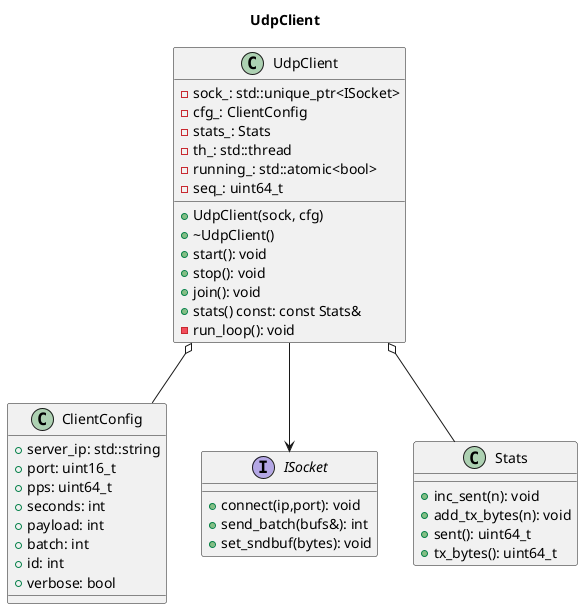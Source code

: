 @startuml
title UdpClient
class UdpClient {
  - sock_: std::unique_ptr<ISocket>
  - cfg_: ClientConfig
  - stats_: Stats
  - th_: std::thread
  - running_: std::atomic<bool>
  - seq_: uint64_t
  + UdpClient(sock, cfg)
  + ~UdpClient()
  + start(): void
  + stop(): void
  + join(): void
  + stats() const: const Stats&
  - run_loop(): void
}
class ClientConfig {
  + server_ip: std::string
  + port: uint16_t
  + pps: uint64_t
  + seconds: int
  + payload: int
  + batch: int
  + id: int
  + verbose: bool
}
interface ISocket {
  + connect(ip,port): void
  + send_batch(bufs&): int
  + set_sndbuf(bytes): void
}
class Stats {
  + inc_sent(n): void
  + add_tx_bytes(n): void
  + sent(): uint64_t
  + tx_bytes(): uint64_t
}
UdpClient o-- ClientConfig
UdpClient --> ISocket
UdpClient o-- Stats
@enduml
